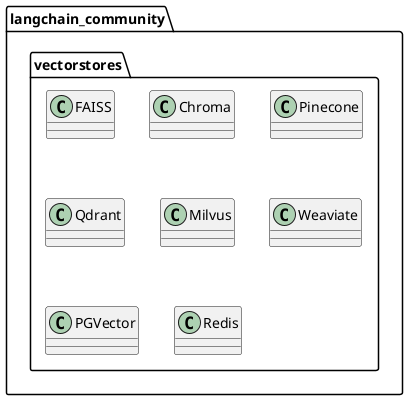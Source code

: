 @startuml

' https://python.langchain.com/docs/modules/data_connection/retrievers/vectorstore



' https://api.python.langchain.com/en/latest/core_api_reference.html#module-langchain_core.vectorstores
' class VectorStoreRetriever {
    	
'     ' Return VectorStoreRetriever initialized from this VectorStore.
'     as_retriever(**kwargs) 
'     from_documents(documents, embedding, **kwargs)
'     from_textx(texts, embedding)
'     ---
'     add_documents(documents, **kwargs)
'     delete([ids])
'     ---
'     similarity_search(query_string)
'     similarity_search_by_vector(vector)
'     max_marginal_relevance_search(query..)
'     max_marginal_relevance_search_by_vector(vector)
'     ' Return docs and relevance scores in the range [0, 1].
'     similarity_search_with_relevance_scores(query)
'     similarity_search_with_score(query_string)

'     ' Return docs most similar to query using specified search type.
'     search(query_string, search_type, **kwargs)
' }

' class BaseRetriever{}
' Interface VectorStore {

' }

' VectorStoreRetriever --|> VectorStore


package langchain_community.vectorstores {
        class FAISS{}
        class Chroma{}
        class Pinecone{}
        class Qdrant{}
        class Milvus{}
        class Weaviate{}
        class PGVector{}
        class Redis{}
        
}

@enduml